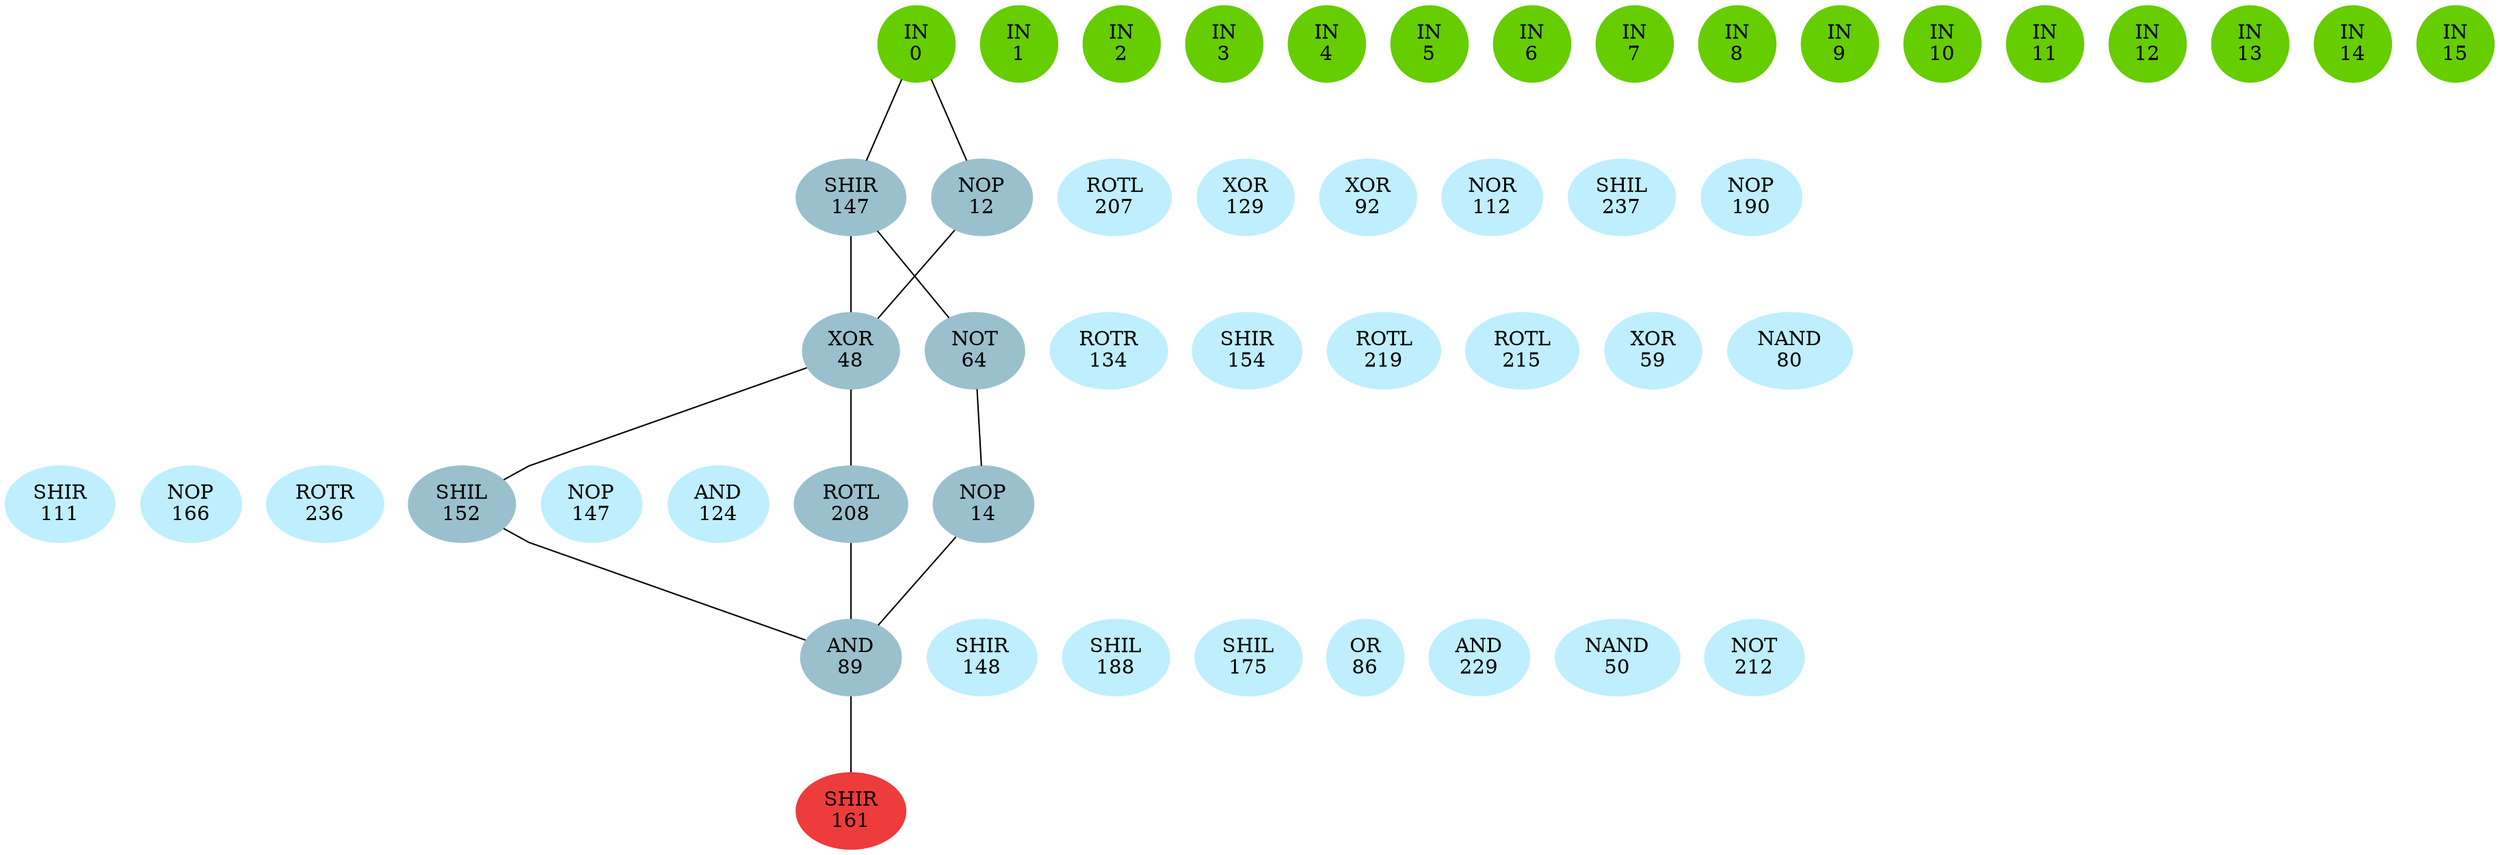 graph EACircuit {
rankdir=BT;
ranksep=0.75;
ordering=out;
splines=polyline;
node [style=filled, color=lightblue2];

{ rank=same;
node [color=chartreuse3];
"-1_0"[label="IN\n0"];
node [color=chartreuse3];
"-1_1"[label="IN\n1"];
node [color=chartreuse3];
"-1_2"[label="IN\n2"];
node [color=chartreuse3];
"-1_3"[label="IN\n3"];
node [color=chartreuse3];
"-1_4"[label="IN\n4"];
node [color=chartreuse3];
"-1_5"[label="IN\n5"];
node [color=chartreuse3];
"-1_6"[label="IN\n6"];
node [color=chartreuse3];
"-1_7"[label="IN\n7"];
node [color=chartreuse3];
"-1_8"[label="IN\n8"];
node [color=chartreuse3];
"-1_9"[label="IN\n9"];
node [color=chartreuse3];
"-1_10"[label="IN\n10"];
node [color=chartreuse3];
"-1_11"[label="IN\n11"];
node [color=chartreuse3];
"-1_12"[label="IN\n12"];
node [color=chartreuse3];
"-1_13"[label="IN\n13"];
node [color=chartreuse3];
"-1_14"[label="IN\n14"];
node [color=chartreuse3];
"-1_15"[label="IN\n15"];
}
{ rank=same;
node [color=lightblue3];
"0_0"[label="SHIR\n147"];
node [color=lightblue3];
"0_1"[label="NOP\n12"];
node [color=lightblue1];
"0_2"[label="ROTL\n207"];
node [color=lightblue1];
"0_3"[label="XOR\n129"];
node [color=lightblue1];
"0_4"[label="XOR\n92"];
node [color=lightblue1];
"0_5"[label="NOR\n112"];
node [color=lightblue1];
"0_6"[label="SHIL\n237"];
node [color=lightblue1];
"0_7"[label="NOP\n190"];
}
{ rank=same;
node [color=lightblue3];
"1_0"[label="XOR\n48"];
node [color=lightblue3];
"1_1"[label="NOT\n64"];
node [color=lightblue1];
"1_2"[label="ROTR\n134"];
node [color=lightblue1];
"1_3"[label="SHIR\n154"];
node [color=lightblue1];
"1_4"[label="ROTL\n219"];
node [color=lightblue1];
"1_5"[label="ROTL\n215"];
node [color=lightblue1];
"1_6"[label="XOR\n59"];
node [color=lightblue1];
"1_7"[label="NAND\n80"];
}
{ rank=same;
node [color=lightblue1];
"2_0"[label="SHIR\n111"];
node [color=lightblue1];
"2_1"[label="NOP\n166"];
node [color=lightblue1];
"2_2"[label="ROTR\n236"];
node [color=lightblue3];
"2_3"[label="SHIL\n152"];
node [color=lightblue1];
"2_4"[label="NOP\n147"];
node [color=lightblue1];
"2_5"[label="AND\n124"];
node [color=lightblue3];
"2_6"[label="ROTL\n208"];
node [color=lightblue3];
"2_7"[label="NOP\n14"];
}
{ rank=same;
node [color=lightblue3];
"3_0"[label="AND\n89"];
node [color=lightblue1];
"3_1"[label="SHIR\n148"];
node [color=lightblue1];
"3_2"[label="SHIL\n188"];
node [color=lightblue1];
"3_3"[label="SHIL\n175"];
node [color=lightblue1];
"3_4"[label="OR\n86"];
node [color=lightblue1];
"3_5"[label="AND\n229"];
node [color=lightblue1];
"3_6"[label="NAND\n50"];
node [color=lightblue1];
"3_7"[label="NOT\n212"];
}
{ rank=same;
node [color=brown2];
"4_0"[label="SHIR\n161"];
}
edge[style=invis];
"-1_0" -- "-1_1" -- "-1_2" -- "-1_3" -- "-1_4" -- "-1_5" -- "-1_6" -- "-1_7" -- "-1_8" -- "-1_9" -- "-1_10" -- "-1_11" -- "-1_12" -- "-1_13" -- "-1_14" -- "-1_15";
"0_0" -- "0_1" -- "0_2" -- "0_3" -- "0_4" -- "0_5" -- "0_6" -- "0_7";
"1_0" -- "1_1" -- "1_2" -- "1_3" -- "1_4" -- "1_5" -- "1_6" -- "1_7";
"2_0" -- "2_1" -- "2_2" -- "2_3" -- "2_4" -- "2_5" -- "2_6" -- "2_7";
"3_0" -- "3_1" -- "3_2" -- "3_3" -- "3_4" -- "3_5" -- "3_6" -- "3_7";
"4_0" -- "4_0";
edge[style=solid];
"0_0" -- "-1_0";
"0_1" -- "-1_0";
"1_0" -- "0_0";
"1_0" -- "0_1";
"1_1" -- "0_0";
"2_3" -- "1_0";
"2_6" -- "1_0";
"2_7" -- "1_1";
"3_0" -- "2_3";
"3_0" -- "2_6";
"3_0" -- "2_7";
"4_0" -- "3_0";
}